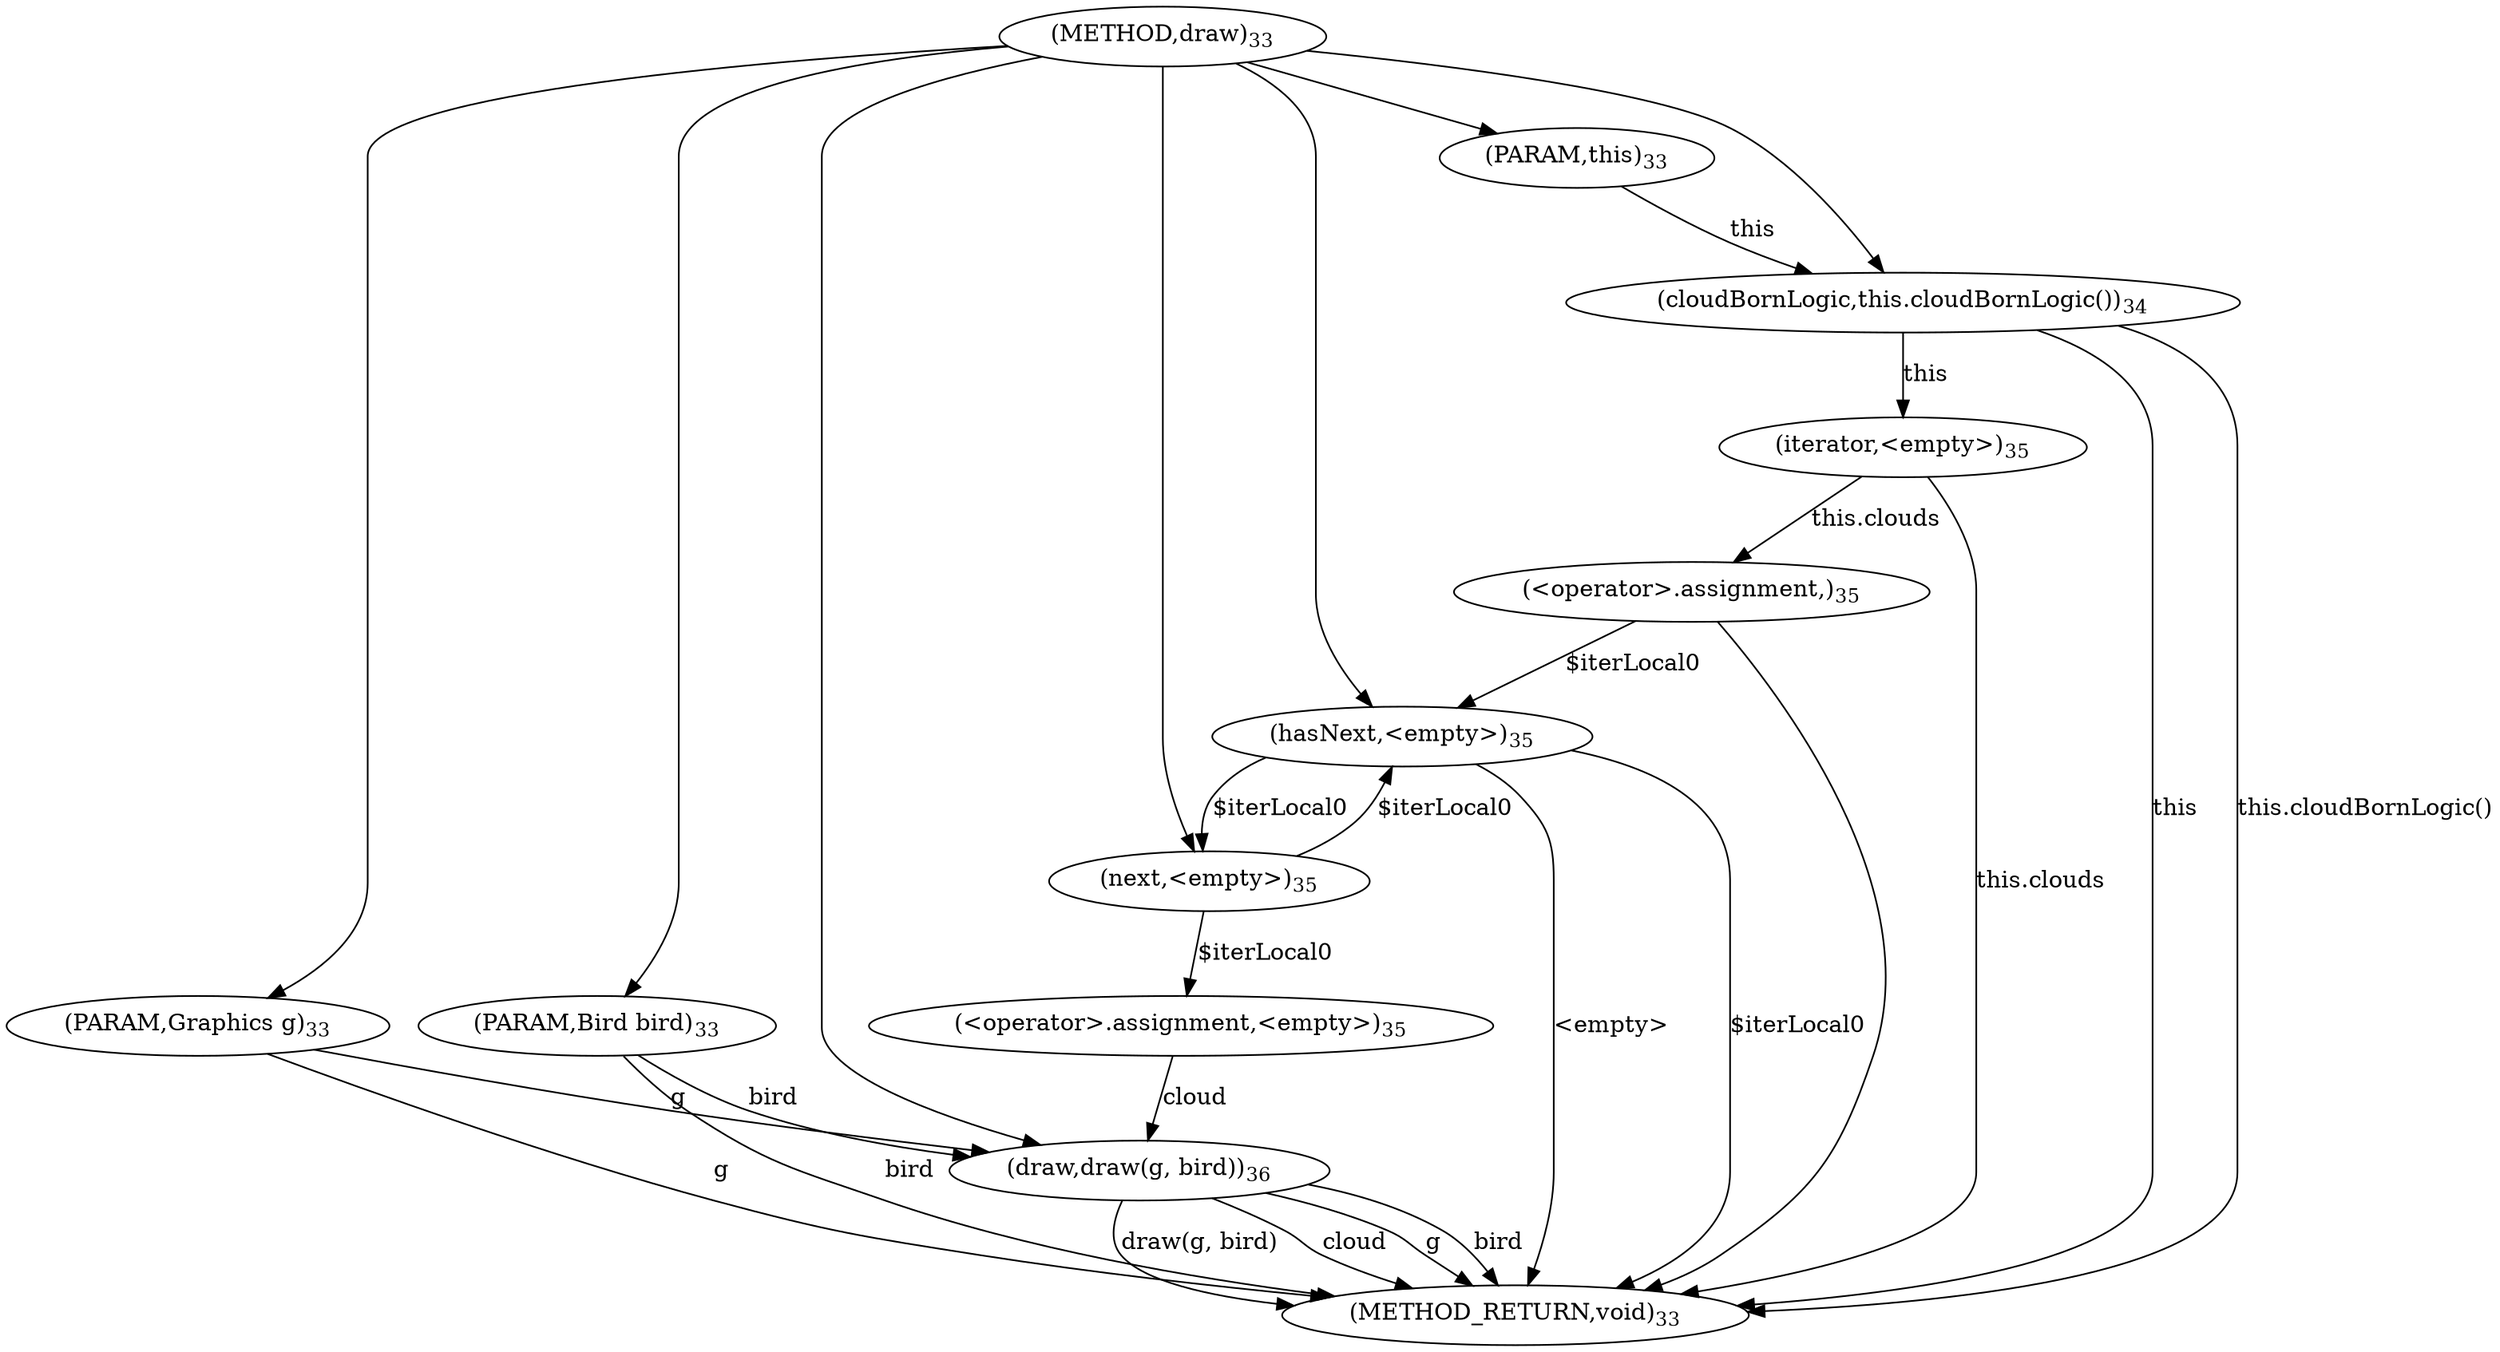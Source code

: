 digraph "draw" {  
"85" [label = <(METHOD,draw)<SUB>33</SUB>> ]
"112" [label = <(METHOD_RETURN,void)<SUB>33</SUB>> ]
"4" [label = <(PARAM,this)<SUB>33</SUB>> ]
"86" [label = <(PARAM,Graphics g)<SUB>33</SUB>> ]
"87" [label = <(PARAM,Bird bird)<SUB>33</SUB>> ]
"89" [label = <(cloudBornLogic,this.cloudBornLogic())<SUB>34</SUB>> ]
"91" [label = <(&lt;operator&gt;.assignment,)<SUB>35</SUB>> ]
"89" [label = <(cloudBornLogic,this.cloudBornLogic())<SUB>34</SUB>> ]
"91" [label = <(&lt;operator&gt;.assignment,)<SUB>35</SUB>> ]
"91" [label = <(&lt;operator&gt;.assignment,)<SUB>35</SUB>> ]
"98" [label = <(hasNext,&lt;empty&gt;)<SUB>35</SUB>> ]
"93" [label = <(iterator,&lt;empty&gt;)<SUB>35</SUB>> ]
"98" [label = <(hasNext,&lt;empty&gt;)<SUB>35</SUB>> ]
"102" [label = <(&lt;operator&gt;.assignment,&lt;empty&gt;)<SUB>35</SUB>> ]
"106" [label = <(draw,draw(g, bird))<SUB>36</SUB>> ]
"102" [label = <(&lt;operator&gt;.assignment,&lt;empty&gt;)<SUB>35</SUB>> ]
"102" [label = <(&lt;operator&gt;.assignment,&lt;empty&gt;)<SUB>35</SUB>> ]
"106" [label = <(draw,draw(g, bird))<SUB>36</SUB>> ]
"106" [label = <(draw,draw(g, bird))<SUB>36</SUB>> ]
"106" [label = <(draw,draw(g, bird))<SUB>36</SUB>> ]
"104" [label = <(next,&lt;empty&gt;)<SUB>35</SUB>> ]
  "86" -> "112"  [ label = "g"] 
  "87" -> "112"  [ label = "bird"] 
  "89" -> "112"  [ label = "this"] 
  "89" -> "112"  [ label = "this.cloudBornLogic()"] 
  "93" -> "112"  [ label = "this.clouds"] 
  "91" -> "112" 
  "98" -> "112"  [ label = "$iterLocal0"] 
  "98" -> "112"  [ label = "&lt;empty&gt;"] 
  "106" -> "112"  [ label = "cloud"] 
  "106" -> "112"  [ label = "g"] 
  "106" -> "112"  [ label = "bird"] 
  "106" -> "112"  [ label = "draw(g, bird)"] 
  "85" -> "4" 
  "85" -> "86" 
  "85" -> "87" 
  "93" -> "91"  [ label = "this.clouds"] 
  "4" -> "89"  [ label = "this"] 
  "85" -> "89" 
  "89" -> "93"  [ label = "this"] 
  "91" -> "98"  [ label = "$iterLocal0"] 
  "104" -> "98"  [ label = "$iterLocal0"] 
  "85" -> "98" 
  "104" -> "102"  [ label = "$iterLocal0"] 
  "102" -> "106"  [ label = "cloud"] 
  "85" -> "106" 
  "86" -> "106"  [ label = "g"] 
  "87" -> "106"  [ label = "bird"] 
  "98" -> "104"  [ label = "$iterLocal0"] 
  "85" -> "104" 
}

